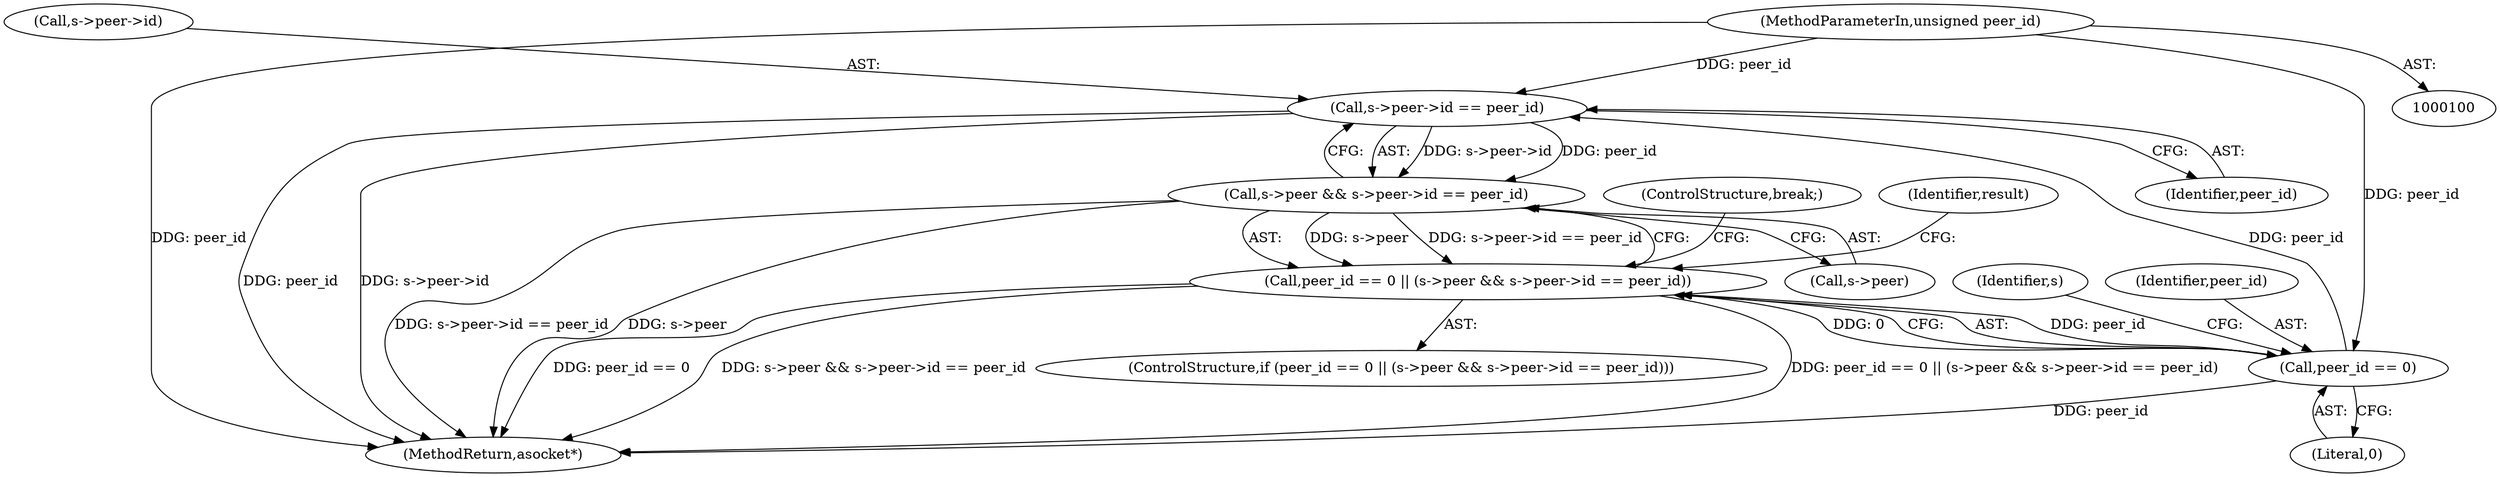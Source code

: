 digraph "0_Android_268068f25673242d1d5130d96202d3288c91b700_0@pointer" {
"1000148" [label="(Call,s->peer->id == peer_id)"];
"1000141" [label="(Call,peer_id == 0)"];
"1000102" [label="(MethodParameterIn,unsigned peer_id)"];
"1000144" [label="(Call,s->peer && s->peer->id == peer_id)"];
"1000140" [label="(Call,peer_id == 0 || (s->peer && s->peer->id == peer_id))"];
"1000144" [label="(Call,s->peer && s->peer->id == peer_id)"];
"1000149" [label="(Call,s->peer->id)"];
"1000102" [label="(MethodParameterIn,unsigned peer_id)"];
"1000143" [label="(Literal,0)"];
"1000154" [label="(Identifier,peer_id)"];
"1000146" [label="(Identifier,s)"];
"1000159" [label="(ControlStructure,break;)"];
"1000140" [label="(Call,peer_id == 0 || (s->peer && s->peer->id == peer_id))"];
"1000142" [label="(Identifier,peer_id)"];
"1000162" [label="(MethodReturn,asocket*)"];
"1000139" [label="(ControlStructure,if (peer_id == 0 || (s->peer && s->peer->id == peer_id)))"];
"1000145" [label="(Call,s->peer)"];
"1000141" [label="(Call,peer_id == 0)"];
"1000157" [label="(Identifier,result)"];
"1000148" [label="(Call,s->peer->id == peer_id)"];
"1000148" -> "1000144"  [label="AST: "];
"1000148" -> "1000154"  [label="CFG: "];
"1000149" -> "1000148"  [label="AST: "];
"1000154" -> "1000148"  [label="AST: "];
"1000144" -> "1000148"  [label="CFG: "];
"1000148" -> "1000162"  [label="DDG: peer_id"];
"1000148" -> "1000162"  [label="DDG: s->peer->id"];
"1000148" -> "1000144"  [label="DDG: s->peer->id"];
"1000148" -> "1000144"  [label="DDG: peer_id"];
"1000141" -> "1000148"  [label="DDG: peer_id"];
"1000102" -> "1000148"  [label="DDG: peer_id"];
"1000141" -> "1000140"  [label="AST: "];
"1000141" -> "1000143"  [label="CFG: "];
"1000142" -> "1000141"  [label="AST: "];
"1000143" -> "1000141"  [label="AST: "];
"1000146" -> "1000141"  [label="CFG: "];
"1000140" -> "1000141"  [label="CFG: "];
"1000141" -> "1000162"  [label="DDG: peer_id"];
"1000141" -> "1000140"  [label="DDG: peer_id"];
"1000141" -> "1000140"  [label="DDG: 0"];
"1000102" -> "1000141"  [label="DDG: peer_id"];
"1000102" -> "1000100"  [label="AST: "];
"1000102" -> "1000162"  [label="DDG: peer_id"];
"1000144" -> "1000140"  [label="AST: "];
"1000144" -> "1000145"  [label="CFG: "];
"1000145" -> "1000144"  [label="AST: "];
"1000140" -> "1000144"  [label="CFG: "];
"1000144" -> "1000162"  [label="DDG: s->peer->id == peer_id"];
"1000144" -> "1000162"  [label="DDG: s->peer"];
"1000144" -> "1000140"  [label="DDG: s->peer"];
"1000144" -> "1000140"  [label="DDG: s->peer->id == peer_id"];
"1000140" -> "1000139"  [label="AST: "];
"1000157" -> "1000140"  [label="CFG: "];
"1000159" -> "1000140"  [label="CFG: "];
"1000140" -> "1000162"  [label="DDG: peer_id == 0 || (s->peer && s->peer->id == peer_id)"];
"1000140" -> "1000162"  [label="DDG: peer_id == 0"];
"1000140" -> "1000162"  [label="DDG: s->peer && s->peer->id == peer_id"];
}
